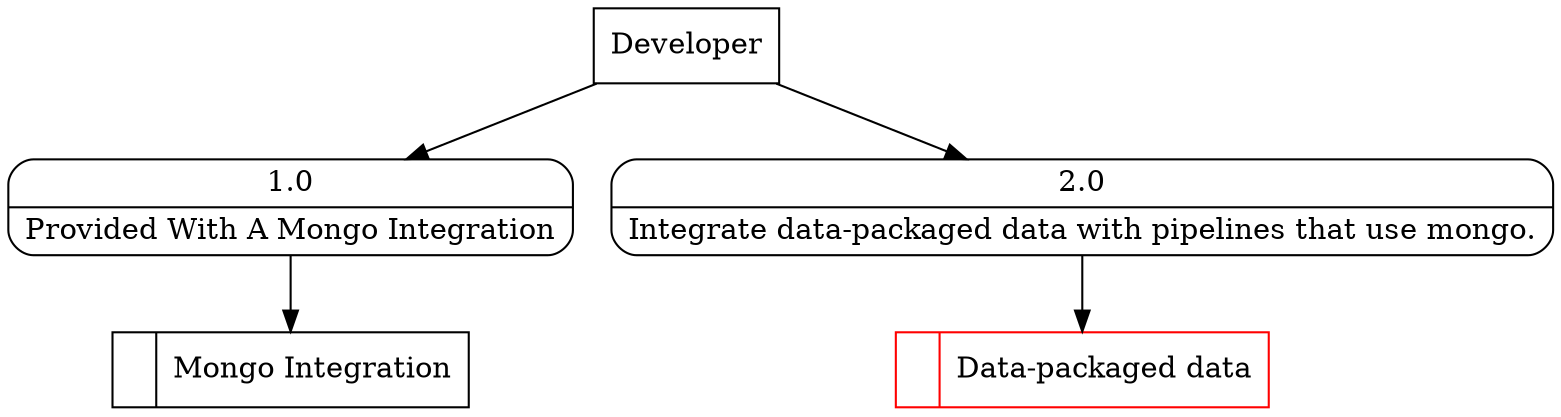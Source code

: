 digraph dfd2{ 
node[shape=record]
200 [label="<f0>  |<f1> Mongo Integration " ];
201 [label="Developer" shape=box];
202 [label="{<f0> 1.0|<f1> Provided With A Mongo Integration }" shape=Mrecord];
2 [label="{<f0> 2.0|<f1> Integrate data-packaged data with pipelines that use mongo. }" shape=Mrecord];
201 -> 2
1001 [label="<f0>  |<f1> Data-packaged data " color=red];
2 -> 1001
201 -> 202
202 -> 200
}